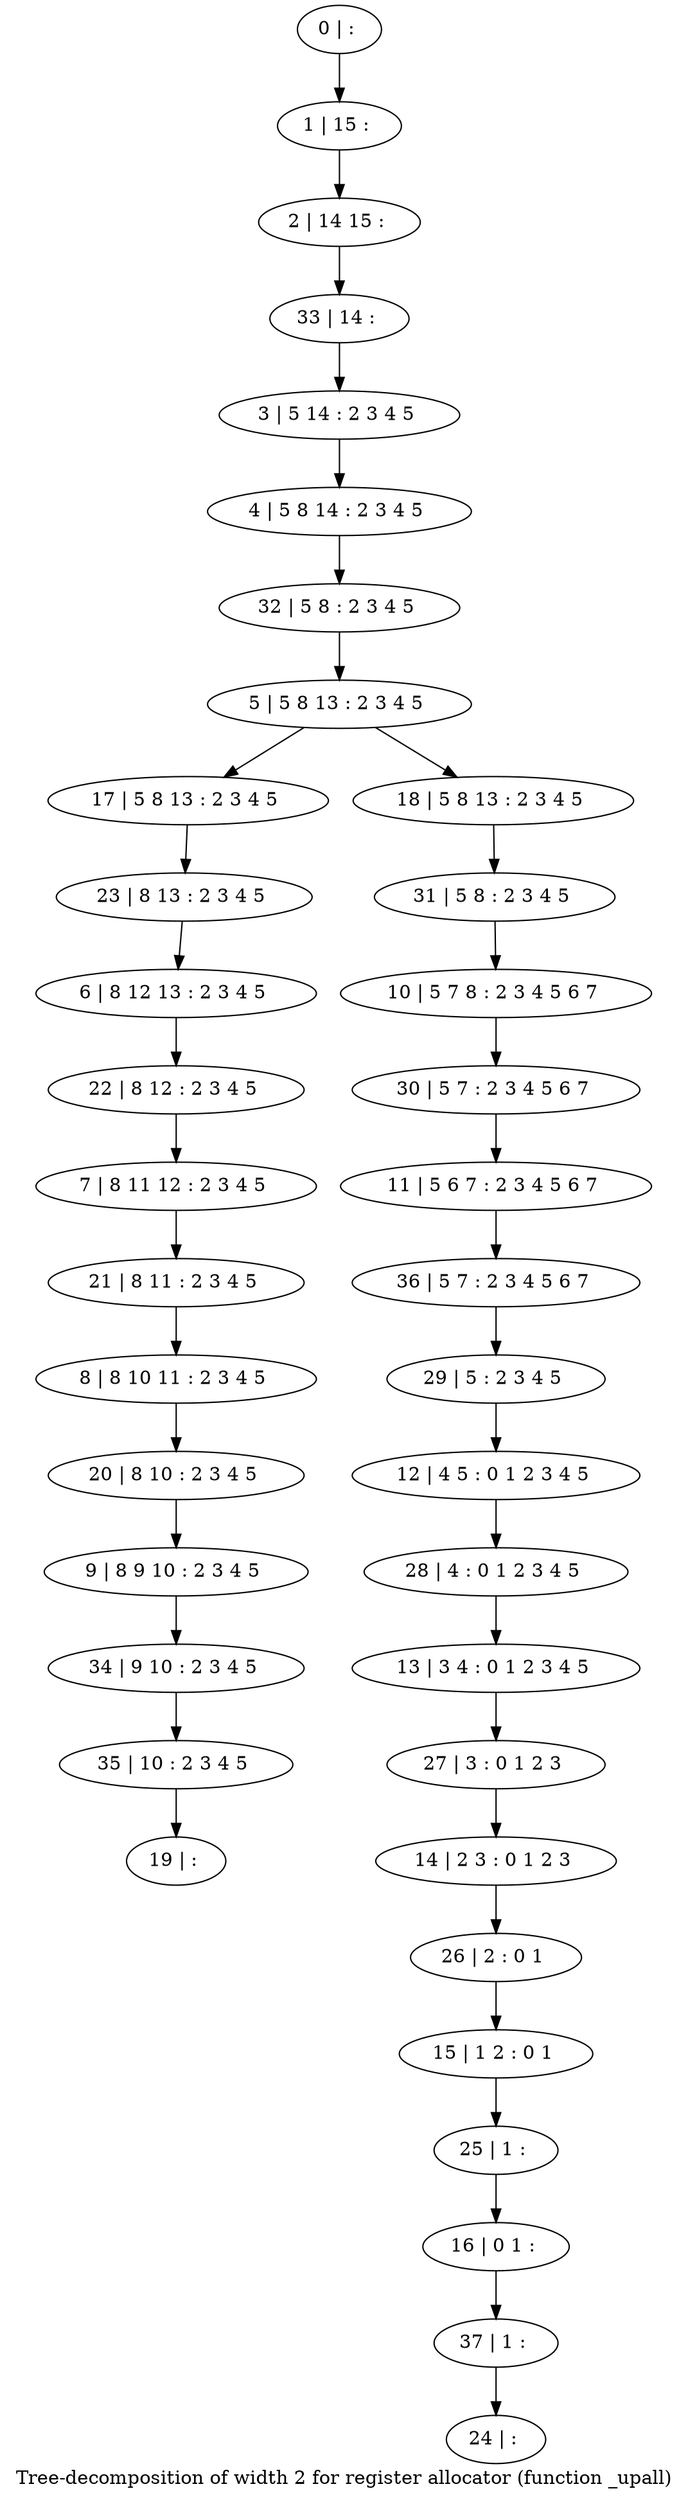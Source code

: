 digraph G {
graph [label="Tree-decomposition of width 2 for register allocator (function _upall)"]
0[label="0 | : "];
1[label="1 | 15 : "];
2[label="2 | 14 15 : "];
3[label="3 | 5 14 : 2 3 4 5 "];
4[label="4 | 5 8 14 : 2 3 4 5 "];
5[label="5 | 5 8 13 : 2 3 4 5 "];
6[label="6 | 8 12 13 : 2 3 4 5 "];
7[label="7 | 8 11 12 : 2 3 4 5 "];
8[label="8 | 8 10 11 : 2 3 4 5 "];
9[label="9 | 8 9 10 : 2 3 4 5 "];
10[label="10 | 5 7 8 : 2 3 4 5 6 7 "];
11[label="11 | 5 6 7 : 2 3 4 5 6 7 "];
12[label="12 | 4 5 : 0 1 2 3 4 5 "];
13[label="13 | 3 4 : 0 1 2 3 4 5 "];
14[label="14 | 2 3 : 0 1 2 3 "];
15[label="15 | 1 2 : 0 1 "];
16[label="16 | 0 1 : "];
17[label="17 | 5 8 13 : 2 3 4 5 "];
18[label="18 | 5 8 13 : 2 3 4 5 "];
19[label="19 | : "];
20[label="20 | 8 10 : 2 3 4 5 "];
21[label="21 | 8 11 : 2 3 4 5 "];
22[label="22 | 8 12 : 2 3 4 5 "];
23[label="23 | 8 13 : 2 3 4 5 "];
24[label="24 | : "];
25[label="25 | 1 : "];
26[label="26 | 2 : 0 1 "];
27[label="27 | 3 : 0 1 2 3 "];
28[label="28 | 4 : 0 1 2 3 4 5 "];
29[label="29 | 5 : 2 3 4 5 "];
30[label="30 | 5 7 : 2 3 4 5 6 7 "];
31[label="31 | 5 8 : 2 3 4 5 "];
32[label="32 | 5 8 : 2 3 4 5 "];
33[label="33 | 14 : "];
34[label="34 | 9 10 : 2 3 4 5 "];
35[label="35 | 10 : 2 3 4 5 "];
36[label="36 | 5 7 : 2 3 4 5 6 7 "];
37[label="37 | 1 : "];
0->1 ;
1->2 ;
3->4 ;
5->17 ;
5->18 ;
20->9 ;
8->20 ;
21->8 ;
7->21 ;
22->7 ;
6->22 ;
23->6 ;
17->23 ;
25->16 ;
15->25 ;
26->15 ;
14->26 ;
27->14 ;
13->27 ;
28->13 ;
12->28 ;
29->12 ;
30->11 ;
10->30 ;
31->10 ;
18->31 ;
32->5 ;
4->32 ;
33->3 ;
2->33 ;
9->34 ;
35->19 ;
34->35 ;
36->29 ;
11->36 ;
37->24 ;
16->37 ;
}
